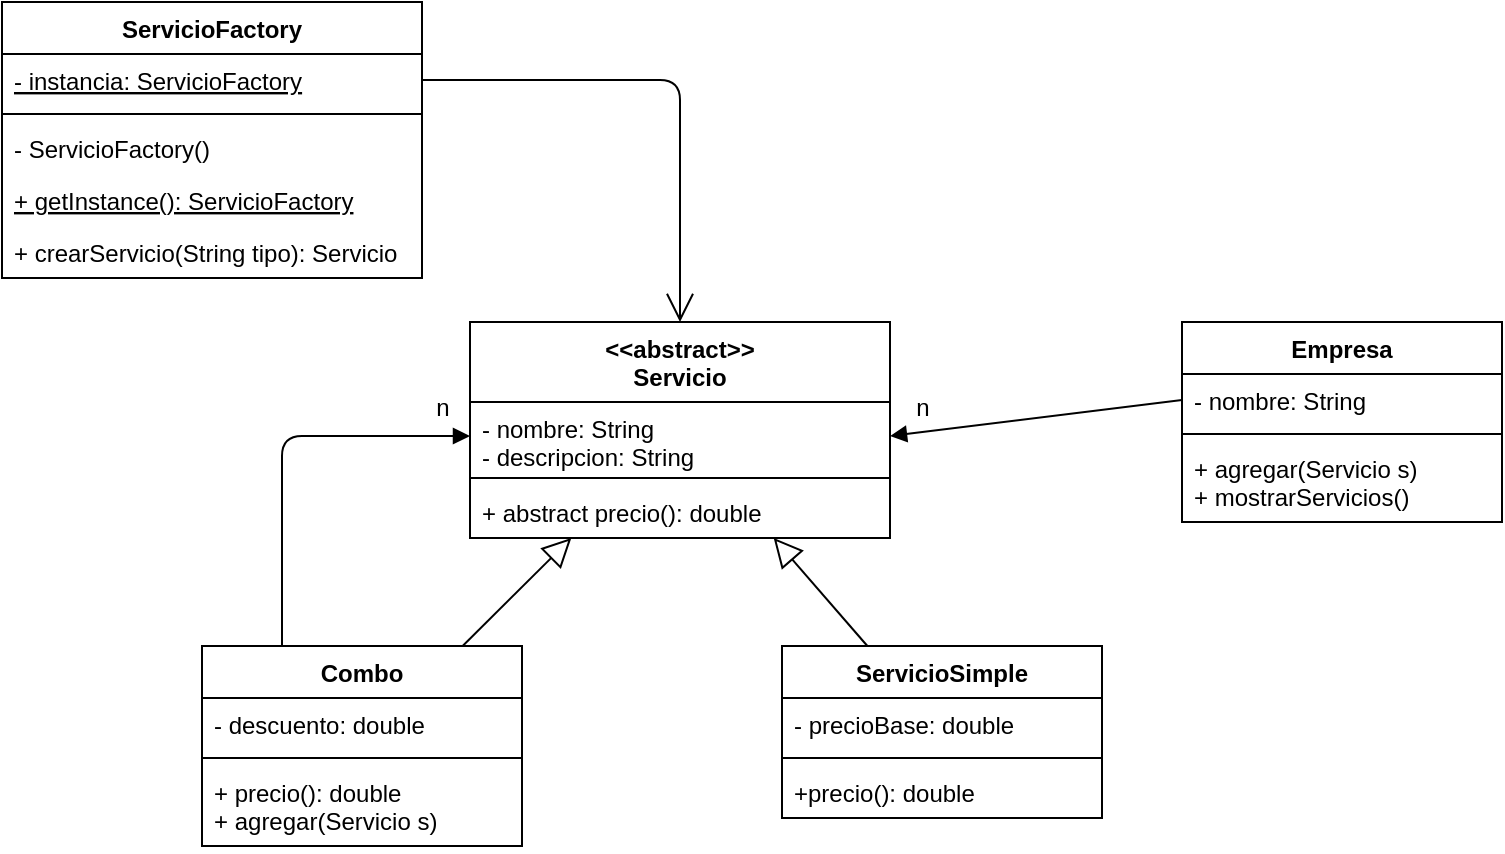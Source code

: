 <mxfile version="14.8.4" type="google"><diagram id="tg4wJvbz0SYqsw-3CK5X" name="Page-1"><mxGraphModel dx="1038" dy="547" grid="1" gridSize="10" guides="1" tooltips="1" connect="1" arrows="1" fold="1" page="1" pageScale="1" pageWidth="827" pageHeight="1169" math="0" shadow="0"><root><mxCell id="0"/><mxCell id="1" parent="0"/><mxCell id="HX9J0nRqWlFs9pjONkhR-1" value="&lt;&lt;abstract&gt;&gt;&#10;Servicio" style="swimlane;fontStyle=1;align=center;verticalAlign=top;childLayout=stackLayout;horizontal=1;startSize=40;horizontalStack=0;resizeParent=1;resizeParentMax=0;resizeLast=0;collapsible=1;marginBottom=0;" vertex="1" parent="1"><mxGeometry x="254" y="170" width="210" height="108" as="geometry"/></mxCell><mxCell id="HX9J0nRqWlFs9pjONkhR-2" value="- nombre: String&#10;- descripcion: String" style="text;strokeColor=none;fillColor=none;align=left;verticalAlign=top;spacingLeft=4;spacingRight=4;overflow=hidden;rotatable=0;points=[[0,0.5],[1,0.5]];portConstraint=eastwest;" vertex="1" parent="HX9J0nRqWlFs9pjONkhR-1"><mxGeometry y="40" width="210" height="34" as="geometry"/></mxCell><mxCell id="HX9J0nRqWlFs9pjONkhR-3" value="" style="line;strokeWidth=1;fillColor=none;align=left;verticalAlign=middle;spacingTop=-1;spacingLeft=3;spacingRight=3;rotatable=0;labelPosition=right;points=[];portConstraint=eastwest;" vertex="1" parent="HX9J0nRqWlFs9pjONkhR-1"><mxGeometry y="74" width="210" height="8" as="geometry"/></mxCell><mxCell id="HX9J0nRqWlFs9pjONkhR-4" value="+ abstract precio(): double" style="text;strokeColor=none;fillColor=none;align=left;verticalAlign=top;spacingLeft=4;spacingRight=4;overflow=hidden;rotatable=0;points=[[0,0.5],[1,0.5]];portConstraint=eastwest;" vertex="1" parent="HX9J0nRqWlFs9pjONkhR-1"><mxGeometry y="82" width="210" height="26" as="geometry"/></mxCell><mxCell id="HX9J0nRqWlFs9pjONkhR-5" value="ServicioSimple" style="swimlane;fontStyle=1;align=center;verticalAlign=top;childLayout=stackLayout;horizontal=1;startSize=26;horizontalStack=0;resizeParent=1;resizeParentMax=0;resizeLast=0;collapsible=1;marginBottom=0;" vertex="1" parent="1"><mxGeometry x="410" y="332" width="160" height="86" as="geometry"/></mxCell><mxCell id="HX9J0nRqWlFs9pjONkhR-6" value="- precioBase: double" style="text;strokeColor=none;fillColor=none;align=left;verticalAlign=top;spacingLeft=4;spacingRight=4;overflow=hidden;rotatable=0;points=[[0,0.5],[1,0.5]];portConstraint=eastwest;" vertex="1" parent="HX9J0nRqWlFs9pjONkhR-5"><mxGeometry y="26" width="160" height="26" as="geometry"/></mxCell><mxCell id="HX9J0nRqWlFs9pjONkhR-7" value="" style="line;strokeWidth=1;fillColor=none;align=left;verticalAlign=middle;spacingTop=-1;spacingLeft=3;spacingRight=3;rotatable=0;labelPosition=right;points=[];portConstraint=eastwest;" vertex="1" parent="HX9J0nRqWlFs9pjONkhR-5"><mxGeometry y="52" width="160" height="8" as="geometry"/></mxCell><mxCell id="HX9J0nRqWlFs9pjONkhR-8" value="+precio(): double" style="text;strokeColor=none;fillColor=none;align=left;verticalAlign=top;spacingLeft=4;spacingRight=4;overflow=hidden;rotatable=0;points=[[0,0.5],[1,0.5]];portConstraint=eastwest;" vertex="1" parent="HX9J0nRqWlFs9pjONkhR-5"><mxGeometry y="60" width="160" height="26" as="geometry"/></mxCell><mxCell id="HX9J0nRqWlFs9pjONkhR-9" value="Combo" style="swimlane;fontStyle=1;align=center;verticalAlign=top;childLayout=stackLayout;horizontal=1;startSize=26;horizontalStack=0;resizeParent=1;resizeParentMax=0;resizeLast=0;collapsible=1;marginBottom=0;" vertex="1" parent="1"><mxGeometry x="120" y="332" width="160" height="100" as="geometry"/></mxCell><mxCell id="HX9J0nRqWlFs9pjONkhR-10" value="- descuento: double" style="text;strokeColor=none;fillColor=none;align=left;verticalAlign=top;spacingLeft=4;spacingRight=4;overflow=hidden;rotatable=0;points=[[0,0.5],[1,0.5]];portConstraint=eastwest;" vertex="1" parent="HX9J0nRqWlFs9pjONkhR-9"><mxGeometry y="26" width="160" height="26" as="geometry"/></mxCell><mxCell id="HX9J0nRqWlFs9pjONkhR-11" value="" style="line;strokeWidth=1;fillColor=none;align=left;verticalAlign=middle;spacingTop=-1;spacingLeft=3;spacingRight=3;rotatable=0;labelPosition=right;points=[];portConstraint=eastwest;" vertex="1" parent="HX9J0nRqWlFs9pjONkhR-9"><mxGeometry y="52" width="160" height="8" as="geometry"/></mxCell><mxCell id="HX9J0nRqWlFs9pjONkhR-12" value="+ precio(): double&#10;+ agregar(Servicio s)" style="text;strokeColor=none;fillColor=none;align=left;verticalAlign=top;spacingLeft=4;spacingRight=4;overflow=hidden;rotatable=0;points=[[0,0.5],[1,0.5]];portConstraint=eastwest;" vertex="1" parent="HX9J0nRqWlFs9pjONkhR-9"><mxGeometry y="60" width="160" height="40" as="geometry"/></mxCell><mxCell id="HX9J0nRqWlFs9pjONkhR-13" value="Empresa" style="swimlane;fontStyle=1;align=center;verticalAlign=top;childLayout=stackLayout;horizontal=1;startSize=26;horizontalStack=0;resizeParent=1;resizeParentMax=0;resizeLast=0;collapsible=1;marginBottom=0;" vertex="1" parent="1"><mxGeometry x="610" y="170" width="160" height="100" as="geometry"/></mxCell><mxCell id="HX9J0nRqWlFs9pjONkhR-14" value="- nombre: String" style="text;strokeColor=none;fillColor=none;align=left;verticalAlign=top;spacingLeft=4;spacingRight=4;overflow=hidden;rotatable=0;points=[[0,0.5],[1,0.5]];portConstraint=eastwest;" vertex="1" parent="HX9J0nRqWlFs9pjONkhR-13"><mxGeometry y="26" width="160" height="26" as="geometry"/></mxCell><mxCell id="HX9J0nRqWlFs9pjONkhR-15" value="" style="line;strokeWidth=1;fillColor=none;align=left;verticalAlign=middle;spacingTop=-1;spacingLeft=3;spacingRight=3;rotatable=0;labelPosition=right;points=[];portConstraint=eastwest;" vertex="1" parent="HX9J0nRqWlFs9pjONkhR-13"><mxGeometry y="52" width="160" height="8" as="geometry"/></mxCell><mxCell id="HX9J0nRqWlFs9pjONkhR-16" value="+ agregar(Servicio s)&#10;+ mostrarServicios()" style="text;strokeColor=none;fillColor=none;align=left;verticalAlign=top;spacingLeft=4;spacingRight=4;overflow=hidden;rotatable=0;points=[[0,0.5],[1,0.5]];portConstraint=eastwest;" vertex="1" parent="HX9J0nRqWlFs9pjONkhR-13"><mxGeometry y="60" width="160" height="40" as="geometry"/></mxCell><mxCell id="HX9J0nRqWlFs9pjONkhR-17" value="ServicioFactory" style="swimlane;fontStyle=1;align=center;verticalAlign=top;childLayout=stackLayout;horizontal=1;startSize=26;horizontalStack=0;resizeParent=1;resizeParentMax=0;resizeLast=0;collapsible=1;marginBottom=0;" vertex="1" parent="1"><mxGeometry x="20" y="10" width="210" height="138" as="geometry"/></mxCell><mxCell id="HX9J0nRqWlFs9pjONkhR-18" value="- instancia: ServicioFactory" style="text;strokeColor=none;fillColor=none;align=left;verticalAlign=top;spacingLeft=4;spacingRight=4;overflow=hidden;rotatable=0;points=[[0,0.5],[1,0.5]];portConstraint=eastwest;fontStyle=4" vertex="1" parent="HX9J0nRqWlFs9pjONkhR-17"><mxGeometry y="26" width="210" height="26" as="geometry"/></mxCell><mxCell id="HX9J0nRqWlFs9pjONkhR-19" value="" style="line;strokeWidth=1;fillColor=none;align=left;verticalAlign=middle;spacingTop=-1;spacingLeft=3;spacingRight=3;rotatable=0;labelPosition=right;points=[];portConstraint=eastwest;" vertex="1" parent="HX9J0nRqWlFs9pjONkhR-17"><mxGeometry y="52" width="210" height="8" as="geometry"/></mxCell><mxCell id="HX9J0nRqWlFs9pjONkhR-20" value="- ServicioFactory()" style="text;strokeColor=none;fillColor=none;align=left;verticalAlign=top;spacingLeft=4;spacingRight=4;overflow=hidden;rotatable=0;points=[[0,0.5],[1,0.5]];portConstraint=eastwest;" vertex="1" parent="HX9J0nRqWlFs9pjONkhR-17"><mxGeometry y="60" width="210" height="26" as="geometry"/></mxCell><mxCell id="HX9J0nRqWlFs9pjONkhR-33" value="+ getInstance(): ServicioFactory" style="text;strokeColor=none;fillColor=none;align=left;verticalAlign=top;spacingLeft=4;spacingRight=4;overflow=hidden;rotatable=0;points=[[0,0.5],[1,0.5]];portConstraint=eastwest;fontStyle=4" vertex="1" parent="HX9J0nRqWlFs9pjONkhR-17"><mxGeometry y="86" width="210" height="26" as="geometry"/></mxCell><mxCell id="HX9J0nRqWlFs9pjONkhR-34" value="+ crearServicio(String tipo): Servicio" style="text;strokeColor=none;fillColor=none;align=left;verticalAlign=top;spacingLeft=4;spacingRight=4;overflow=hidden;rotatable=0;points=[[0,0.5],[1,0.5]];portConstraint=eastwest;" vertex="1" parent="HX9J0nRqWlFs9pjONkhR-17"><mxGeometry y="112" width="210" height="26" as="geometry"/></mxCell><mxCell id="HX9J0nRqWlFs9pjONkhR-22" value="" style="endArrow=block;endFill=0;endSize=12;html=1;" edge="1" parent="1" source="HX9J0nRqWlFs9pjONkhR-5" target="HX9J0nRqWlFs9pjONkhR-1"><mxGeometry width="160" relative="1" as="geometry"><mxPoint x="380" y="412" as="sourcePoint"/><mxPoint x="540" y="412" as="targetPoint"/></mxGeometry></mxCell><mxCell id="HX9J0nRqWlFs9pjONkhR-23" value="" style="endArrow=block;endFill=0;endSize=12;html=1;" edge="1" parent="1" source="HX9J0nRqWlFs9pjONkhR-9" target="HX9J0nRqWlFs9pjONkhR-1"><mxGeometry width="160" relative="1" as="geometry"><mxPoint x="251.539" y="332" as="sourcePoint"/><mxPoint x="304.277" y="288" as="targetPoint"/></mxGeometry></mxCell><mxCell id="HX9J0nRqWlFs9pjONkhR-24" value="" style="html=1;verticalAlign=bottom;endArrow=block;exitX=0.25;exitY=0;exitDx=0;exitDy=0;entryX=0;entryY=0.5;entryDx=0;entryDy=0;" edge="1" parent="1" source="HX9J0nRqWlFs9pjONkhR-9" target="HX9J0nRqWlFs9pjONkhR-2"><mxGeometry x="-0.555" y="55" width="80" relative="1" as="geometry"><mxPoint x="420" y="412" as="sourcePoint"/><mxPoint x="500" y="412" as="targetPoint"/><Array as="points"><mxPoint x="160" y="227"/></Array><mxPoint as="offset"/></mxGeometry></mxCell><mxCell id="HX9J0nRqWlFs9pjONkhR-25" value="n" style="text;html=1;align=center;verticalAlign=middle;resizable=0;points=[];autosize=1;strokeColor=none;" vertex="1" parent="1"><mxGeometry x="230" y="203" width="20" height="20" as="geometry"/></mxCell><mxCell id="HX9J0nRqWlFs9pjONkhR-27" value="" style="html=1;verticalAlign=bottom;endArrow=block;exitX=0;exitY=0.5;exitDx=0;exitDy=0;entryX=1;entryY=0.5;entryDx=0;entryDy=0;" edge="1" parent="1" source="HX9J0nRqWlFs9pjONkhR-14" target="HX9J0nRqWlFs9pjONkhR-2"><mxGeometry x="-0.555" y="55" width="80" relative="1" as="geometry"><mxPoint x="170" y="342" as="sourcePoint"/><mxPoint x="264" y="237" as="targetPoint"/><Array as="points"/><mxPoint as="offset"/></mxGeometry></mxCell><mxCell id="HX9J0nRqWlFs9pjONkhR-28" value="n" style="text;html=1;align=center;verticalAlign=middle;resizable=0;points=[];autosize=1;strokeColor=none;" vertex="1" parent="1"><mxGeometry x="470" y="203" width="20" height="20" as="geometry"/></mxCell><mxCell id="HX9J0nRqWlFs9pjONkhR-32" value="" style="endArrow=open;endFill=1;endSize=12;html=1;exitX=1;exitY=0.5;exitDx=0;exitDy=0;entryX=0.5;entryY=0;entryDx=0;entryDy=0;" edge="1" parent="1" source="HX9J0nRqWlFs9pjONkhR-18" target="HX9J0nRqWlFs9pjONkhR-1"><mxGeometry width="160" relative="1" as="geometry"><mxPoint x="330" y="350" as="sourcePoint"/><mxPoint x="490" y="350" as="targetPoint"/><Array as="points"><mxPoint x="359" y="49"/></Array></mxGeometry></mxCell></root></mxGraphModel></diagram></mxfile>